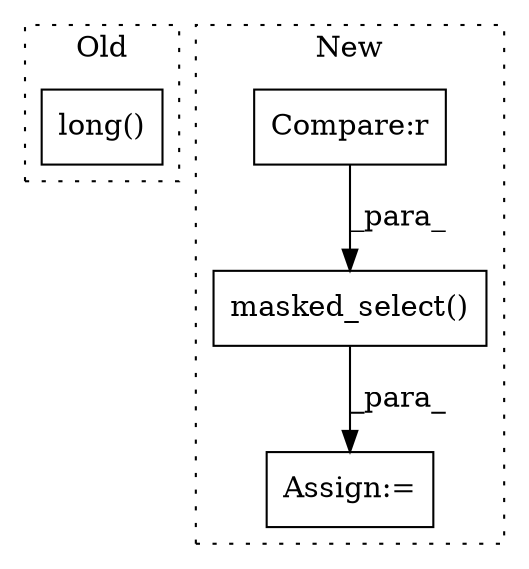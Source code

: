 digraph G {
subgraph cluster0 {
1 [label="long()" a="75" s="3434" l="11" shape="box"];
label = "Old";
style="dotted";
}
subgraph cluster1 {
2 [label="masked_select()" a="75" s="4912,4950" l="20,1" shape="box"];
3 [label="Compare:r" a="40" s="2791" l="27" shape="box"];
4 [label="Assign:=" a="68" s="4909" l="3" shape="box"];
label = "New";
style="dotted";
}
2 -> 4 [label="_para_"];
3 -> 2 [label="_para_"];
}